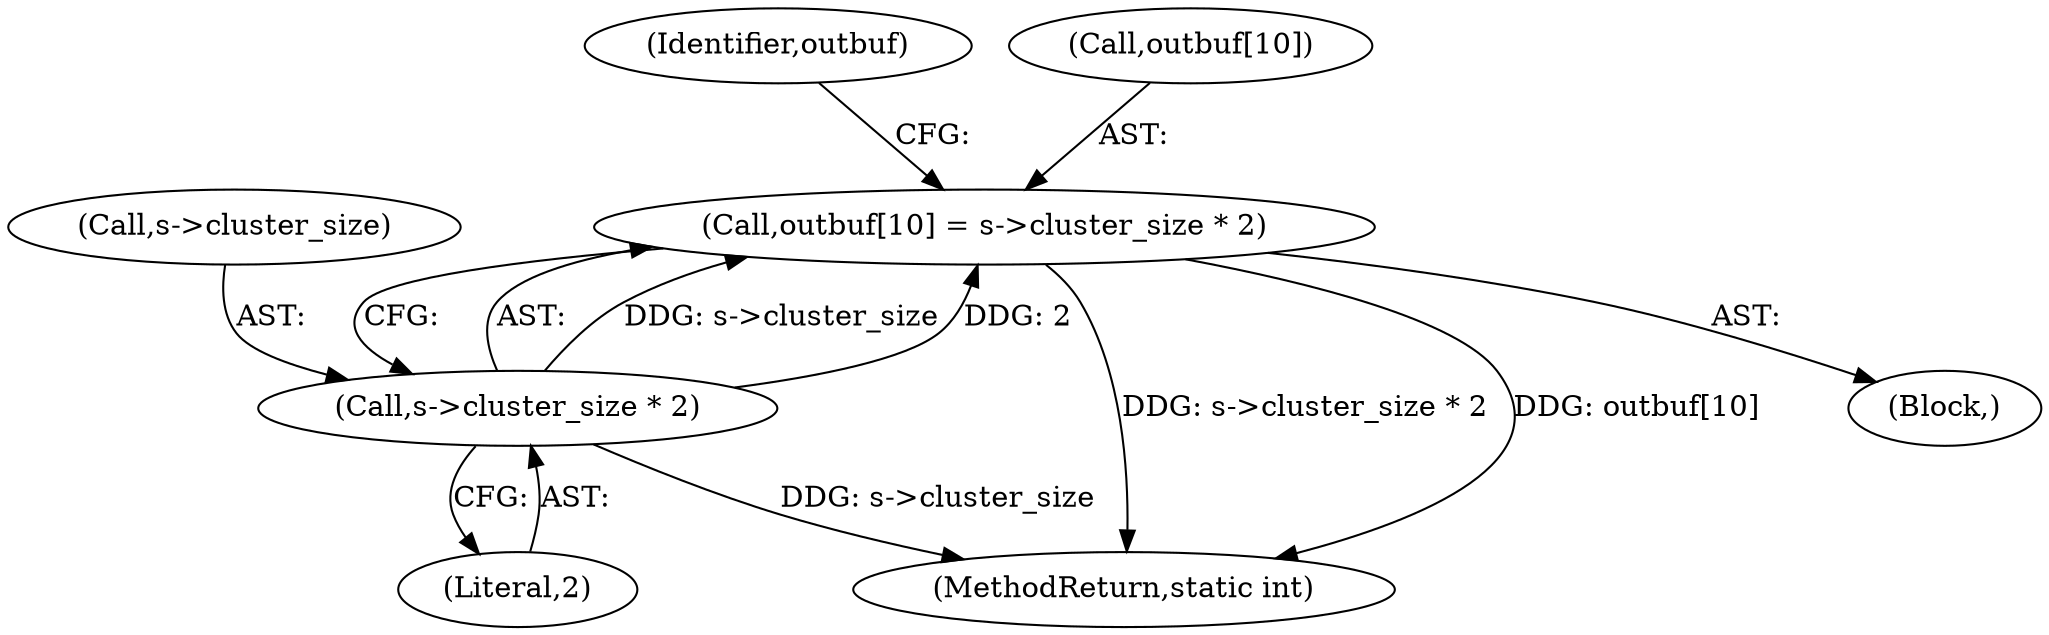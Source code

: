 digraph "0_qemu_7285477ab11831b1cf56e45878a89170dd06d9b9@array" {
"1000572" [label="(Call,outbuf[10] = s->cluster_size * 2)"];
"1000576" [label="(Call,s->cluster_size * 2)"];
"1000576" [label="(Call,s->cluster_size * 2)"];
"1000583" [label="(Identifier,outbuf)"];
"1000577" [label="(Call,s->cluster_size)"];
"1000580" [label="(Literal,2)"];
"1000572" [label="(Call,outbuf[10] = s->cluster_size * 2)"];
"1000682" [label="(MethodReturn,static int)"];
"1000573" [label="(Call,outbuf[10])"];
"1000459" [label="(Block,)"];
"1000572" -> "1000459"  [label="AST: "];
"1000572" -> "1000576"  [label="CFG: "];
"1000573" -> "1000572"  [label="AST: "];
"1000576" -> "1000572"  [label="AST: "];
"1000583" -> "1000572"  [label="CFG: "];
"1000572" -> "1000682"  [label="DDG: s->cluster_size * 2"];
"1000572" -> "1000682"  [label="DDG: outbuf[10]"];
"1000576" -> "1000572"  [label="DDG: s->cluster_size"];
"1000576" -> "1000572"  [label="DDG: 2"];
"1000576" -> "1000580"  [label="CFG: "];
"1000577" -> "1000576"  [label="AST: "];
"1000580" -> "1000576"  [label="AST: "];
"1000576" -> "1000682"  [label="DDG: s->cluster_size"];
}
